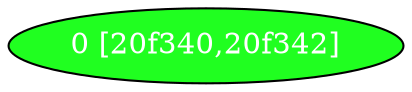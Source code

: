 diGraph libnss3{
	libnss3_0  [style=filled fillcolor="#20FF20" fontcolor="#ffffff" shape=oval label="0 [20f340,20f342]"]


}